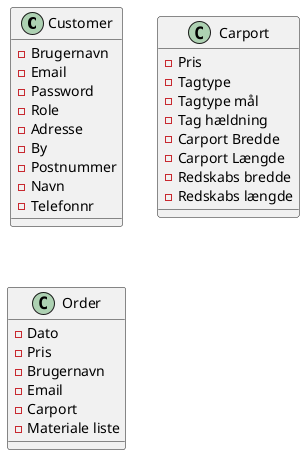 @startuml

class Customer {
- Brugernavn
- Email
- Password
- Role
- Adresse
- By
- Postnummer
- Navn
- Telefonnr
}

class Carport {
- Pris
- Tagtype
- Tagtype mål
- Tag hældning
- Carport Bredde
- Carport Længde
- Redskabs bredde
- Redskabs længde
}

class Order {
- Dato
- Pris
- Brugernavn
- Email
- Carport
- Materiale liste
}

@enduml